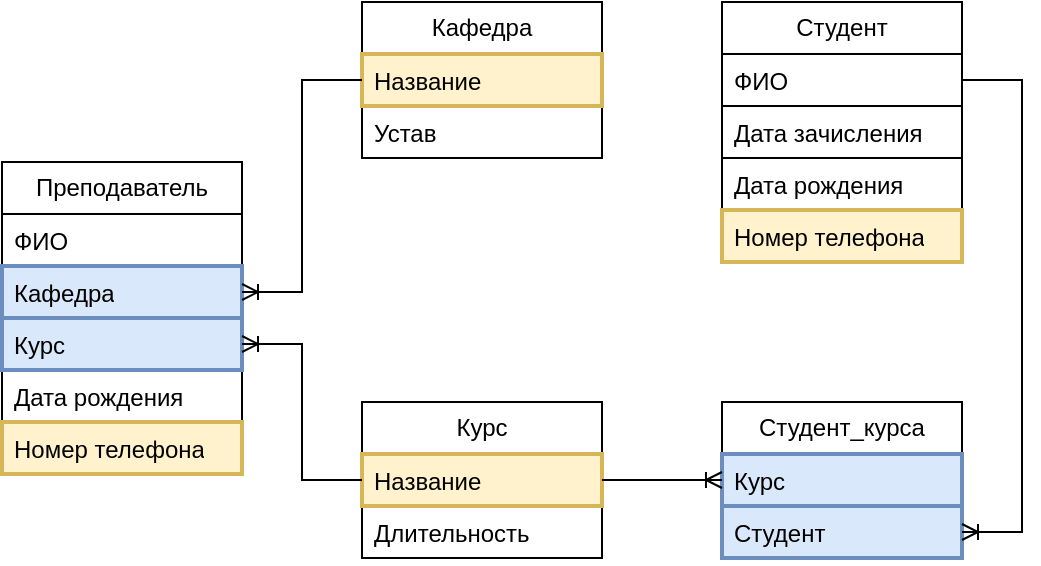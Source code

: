 <mxfile version="26.0.8" pages="3">
  <diagram name="Задание 1" id="XCMw2WGEYPZgbZPJY4i2">
    <mxGraphModel dx="1002" dy="575" grid="1" gridSize="10" guides="1" tooltips="1" connect="1" arrows="1" fold="1" page="1" pageScale="1" pageWidth="827" pageHeight="1169" math="0" shadow="0">
      <root>
        <mxCell id="0" />
        <mxCell id="1" parent="0" />
        <mxCell id="oKr7Tkm2opBpbDk8mEDQ-14" value="Кафедра" style="swimlane;fontStyle=0;childLayout=stackLayout;horizontal=1;startSize=26;fillColor=none;horizontalStack=0;resizeParent=1;resizeParentMax=0;resizeLast=0;collapsible=1;marginBottom=0;whiteSpace=wrap;html=1;" parent="1" vertex="1">
          <mxGeometry x="260" y="90" width="120" height="78" as="geometry" />
        </mxCell>
        <mxCell id="oKr7Tkm2opBpbDk8mEDQ-15" value="Название&lt;div&gt;&lt;br&gt;&lt;/div&gt;" style="text;strokeColor=#d6b656;fillColor=#fff2cc;align=left;verticalAlign=top;spacingLeft=4;spacingRight=4;overflow=hidden;rotatable=0;points=[[0,0.5],[1,0.5]];portConstraint=eastwest;whiteSpace=wrap;html=1;strokeWidth=2;" parent="oKr7Tkm2opBpbDk8mEDQ-14" vertex="1">
          <mxGeometry y="26" width="120" height="26" as="geometry" />
        </mxCell>
        <mxCell id="oKr7Tkm2opBpbDk8mEDQ-16" value="Устав" style="text;strokeColor=none;fillColor=none;align=left;verticalAlign=top;spacingLeft=4;spacingRight=4;overflow=hidden;rotatable=0;points=[[0,0.5],[1,0.5]];portConstraint=eastwest;whiteSpace=wrap;html=1;" parent="oKr7Tkm2opBpbDk8mEDQ-14" vertex="1">
          <mxGeometry y="52" width="120" height="26" as="geometry" />
        </mxCell>
        <mxCell id="oKr7Tkm2opBpbDk8mEDQ-20" value="Преподаватель" style="swimlane;fontStyle=0;childLayout=stackLayout;horizontal=1;startSize=26;fillColor=none;horizontalStack=0;resizeParent=1;resizeParentMax=0;resizeLast=0;collapsible=1;marginBottom=0;whiteSpace=wrap;html=1;" parent="1" vertex="1">
          <mxGeometry x="80" y="170" width="120" height="156" as="geometry" />
        </mxCell>
        <mxCell id="oKr7Tkm2opBpbDk8mEDQ-21" value="&lt;div&gt;ФИО&lt;/div&gt;" style="text;align=left;verticalAlign=top;spacingLeft=4;spacingRight=4;overflow=hidden;rotatable=0;points=[[0,0.5],[1,0.5]];portConstraint=eastwest;whiteSpace=wrap;html=1;strokeWidth=1;strokeColor=default;" parent="oKr7Tkm2opBpbDk8mEDQ-20" vertex="1">
          <mxGeometry y="26" width="120" height="26" as="geometry" />
        </mxCell>
        <mxCell id="oKr7Tkm2opBpbDk8mEDQ-22" value="Кафедра" style="text;align=left;verticalAlign=top;spacingLeft=4;spacingRight=4;overflow=hidden;rotatable=0;points=[[0,0.5],[1,0.5]];portConstraint=eastwest;whiteSpace=wrap;html=1;shadow=0;strokeWidth=2;strokeColor=#6c8ebf;fillColor=#dae8fc;" parent="oKr7Tkm2opBpbDk8mEDQ-20" vertex="1">
          <mxGeometry y="52" width="120" height="26" as="geometry" />
        </mxCell>
        <mxCell id="oKr7Tkm2opBpbDk8mEDQ-28" value="Курс" style="text;strokeColor=#6c8ebf;fillColor=#dae8fc;align=left;verticalAlign=top;spacingLeft=4;spacingRight=4;overflow=hidden;rotatable=0;points=[[0,0.5],[1,0.5]];portConstraint=eastwest;whiteSpace=wrap;html=1;strokeWidth=2;" parent="oKr7Tkm2opBpbDk8mEDQ-20" vertex="1">
          <mxGeometry y="78" width="120" height="26" as="geometry" />
        </mxCell>
        <mxCell id="oKr7Tkm2opBpbDk8mEDQ-29" value="Дата рождения" style="text;strokeColor=none;fillColor=none;align=left;verticalAlign=top;spacingLeft=4;spacingRight=4;overflow=hidden;rotatable=0;points=[[0,0.5],[1,0.5]];portConstraint=eastwest;whiteSpace=wrap;html=1;" parent="oKr7Tkm2opBpbDk8mEDQ-20" vertex="1">
          <mxGeometry y="104" width="120" height="26" as="geometry" />
        </mxCell>
        <mxCell id="oKr7Tkm2opBpbDk8mEDQ-30" value="Номер телефона" style="text;strokeColor=#d6b656;fillColor=#fff2cc;align=left;verticalAlign=top;spacingLeft=4;spacingRight=4;overflow=hidden;rotatable=0;points=[[0,0.5],[1,0.5]];portConstraint=eastwest;whiteSpace=wrap;html=1;strokeWidth=2;" parent="oKr7Tkm2opBpbDk8mEDQ-20" vertex="1">
          <mxGeometry y="130" width="120" height="26" as="geometry" />
        </mxCell>
        <mxCell id="oKr7Tkm2opBpbDk8mEDQ-23" value="" style="edgeStyle=entityRelationEdgeStyle;fontSize=12;html=1;endArrow=ERoneToMany;rounded=0;exitX=0;exitY=0.5;exitDx=0;exitDy=0;entryX=1;entryY=0.5;entryDx=0;entryDy=0;" parent="1" source="oKr7Tkm2opBpbDk8mEDQ-15" target="oKr7Tkm2opBpbDk8mEDQ-22" edge="1">
          <mxGeometry width="100" height="100" relative="1" as="geometry">
            <mxPoint x="300" y="180" as="sourcePoint" />
            <mxPoint x="400" y="80" as="targetPoint" />
          </mxGeometry>
        </mxCell>
        <mxCell id="oKr7Tkm2opBpbDk8mEDQ-24" value="Курс" style="swimlane;fontStyle=0;childLayout=stackLayout;horizontal=1;startSize=26;fillColor=none;horizontalStack=0;resizeParent=1;resizeParentMax=0;resizeLast=0;collapsible=1;marginBottom=0;whiteSpace=wrap;html=1;" parent="1" vertex="1">
          <mxGeometry x="260" y="290" width="120" height="78" as="geometry" />
        </mxCell>
        <mxCell id="oKr7Tkm2opBpbDk8mEDQ-25" value="&lt;div&gt;Название&lt;/div&gt;" style="text;strokeColor=#d6b656;fillColor=#fff2cc;align=left;verticalAlign=top;spacingLeft=4;spacingRight=4;overflow=hidden;rotatable=0;points=[[0,0.5],[1,0.5]];portConstraint=eastwest;whiteSpace=wrap;html=1;strokeWidth=2;" parent="oKr7Tkm2opBpbDk8mEDQ-24" vertex="1">
          <mxGeometry y="26" width="120" height="26" as="geometry" />
        </mxCell>
        <mxCell id="oKr7Tkm2opBpbDk8mEDQ-27" value="Длительность" style="text;strokeColor=none;fillColor=none;align=left;verticalAlign=top;spacingLeft=4;spacingRight=4;overflow=hidden;rotatable=0;points=[[0,0.5],[1,0.5]];portConstraint=eastwest;whiteSpace=wrap;html=1;" parent="oKr7Tkm2opBpbDk8mEDQ-24" vertex="1">
          <mxGeometry y="52" width="120" height="26" as="geometry" />
        </mxCell>
        <mxCell id="oKr7Tkm2opBpbDk8mEDQ-31" value="" style="edgeStyle=entityRelationEdgeStyle;fontSize=12;html=1;endArrow=ERoneToMany;rounded=0;exitX=0;exitY=0.5;exitDx=0;exitDy=0;entryX=1;entryY=0.5;entryDx=0;entryDy=0;" parent="1" source="oKr7Tkm2opBpbDk8mEDQ-25" target="oKr7Tkm2opBpbDk8mEDQ-28" edge="1">
          <mxGeometry width="100" height="100" relative="1" as="geometry">
            <mxPoint x="300" y="330" as="sourcePoint" />
            <mxPoint x="400" y="230" as="targetPoint" />
          </mxGeometry>
        </mxCell>
        <mxCell id="oKr7Tkm2opBpbDk8mEDQ-32" value="Студент" style="swimlane;fontStyle=0;childLayout=stackLayout;horizontal=1;startSize=26;fillColor=none;horizontalStack=0;resizeParent=1;resizeParentMax=0;resizeLast=0;collapsible=1;marginBottom=0;whiteSpace=wrap;html=1;" parent="1" vertex="1">
          <mxGeometry x="440" y="90" width="120" height="130" as="geometry" />
        </mxCell>
        <mxCell id="oKr7Tkm2opBpbDk8mEDQ-33" value="&lt;div&gt;ФИО&lt;/div&gt;" style="text;align=left;verticalAlign=top;spacingLeft=4;spacingRight=4;overflow=hidden;rotatable=0;points=[[0,0.5],[1,0.5]];portConstraint=eastwest;whiteSpace=wrap;html=1;strokeWidth=1;strokeColor=default;" parent="oKr7Tkm2opBpbDk8mEDQ-32" vertex="1">
          <mxGeometry y="26" width="120" height="26" as="geometry" />
        </mxCell>
        <mxCell id="oKr7Tkm2opBpbDk8mEDQ-39" value="Дата зачисления" style="text;strokeColor=default;fillColor=none;align=left;verticalAlign=top;spacingLeft=4;spacingRight=4;overflow=hidden;rotatable=0;points=[[0,0.5],[1,0.5]];portConstraint=eastwest;whiteSpace=wrap;html=1;" parent="oKr7Tkm2opBpbDk8mEDQ-32" vertex="1">
          <mxGeometry y="52" width="120" height="26" as="geometry" />
        </mxCell>
        <mxCell id="oKr7Tkm2opBpbDk8mEDQ-36" value="Дата рождения" style="text;strokeColor=default;fillColor=none;align=left;verticalAlign=top;spacingLeft=4;spacingRight=4;overflow=hidden;rotatable=0;points=[[0,0.5],[1,0.5]];portConstraint=eastwest;whiteSpace=wrap;html=1;" parent="oKr7Tkm2opBpbDk8mEDQ-32" vertex="1">
          <mxGeometry y="78" width="120" height="26" as="geometry" />
        </mxCell>
        <mxCell id="oKr7Tkm2opBpbDk8mEDQ-37" value="Номер телефона" style="text;strokeColor=#d6b656;fillColor=#fff2cc;align=left;verticalAlign=top;spacingLeft=4;spacingRight=4;overflow=hidden;rotatable=0;points=[[0,0.5],[1,0.5]];portConstraint=eastwest;whiteSpace=wrap;html=1;strokeWidth=2;" parent="oKr7Tkm2opBpbDk8mEDQ-32" vertex="1">
          <mxGeometry y="104" width="120" height="26" as="geometry" />
        </mxCell>
        <mxCell id="oKr7Tkm2opBpbDk8mEDQ-40" value="Студент_курса" style="swimlane;fontStyle=0;childLayout=stackLayout;horizontal=1;startSize=26;fillColor=none;horizontalStack=0;resizeParent=1;resizeParentMax=0;resizeLast=0;collapsible=1;marginBottom=0;whiteSpace=wrap;html=1;" parent="1" vertex="1">
          <mxGeometry x="440" y="290" width="120" height="78" as="geometry" />
        </mxCell>
        <mxCell id="oKr7Tkm2opBpbDk8mEDQ-41" value="&lt;div&gt;Курс&lt;/div&gt;" style="text;strokeColor=#6c8ebf;fillColor=#dae8fc;align=left;verticalAlign=top;spacingLeft=4;spacingRight=4;overflow=hidden;rotatable=0;points=[[0,0.5],[1,0.5]];portConstraint=eastwest;whiteSpace=wrap;html=1;strokeWidth=2;" parent="oKr7Tkm2opBpbDk8mEDQ-40" vertex="1">
          <mxGeometry y="26" width="120" height="26" as="geometry" />
        </mxCell>
        <mxCell id="oKr7Tkm2opBpbDk8mEDQ-42" value="Студент" style="text;strokeColor=#6c8ebf;fillColor=#dae8fc;align=left;verticalAlign=top;spacingLeft=4;spacingRight=4;overflow=hidden;rotatable=0;points=[[0,0.5],[1,0.5]];portConstraint=eastwest;whiteSpace=wrap;html=1;strokeWidth=2;" parent="oKr7Tkm2opBpbDk8mEDQ-40" vertex="1">
          <mxGeometry y="52" width="120" height="26" as="geometry" />
        </mxCell>
        <mxCell id="oKr7Tkm2opBpbDk8mEDQ-43" value="" style="edgeStyle=entityRelationEdgeStyle;fontSize=12;html=1;endArrow=ERoneToMany;rounded=0;exitX=1;exitY=0.5;exitDx=0;exitDy=0;entryX=0;entryY=0.5;entryDx=0;entryDy=0;" parent="1" source="oKr7Tkm2opBpbDk8mEDQ-25" target="oKr7Tkm2opBpbDk8mEDQ-41" edge="1">
          <mxGeometry width="100" height="100" relative="1" as="geometry">
            <mxPoint x="300" y="330" as="sourcePoint" />
            <mxPoint x="400" y="230" as="targetPoint" />
          </mxGeometry>
        </mxCell>
        <mxCell id="oKr7Tkm2opBpbDk8mEDQ-44" value="" style="edgeStyle=entityRelationEdgeStyle;fontSize=12;html=1;endArrow=ERoneToMany;rounded=0;entryX=1;entryY=0.5;entryDx=0;entryDy=0;exitX=1;exitY=0.5;exitDx=0;exitDy=0;" parent="1" source="oKr7Tkm2opBpbDk8mEDQ-33" target="oKr7Tkm2opBpbDk8mEDQ-42" edge="1">
          <mxGeometry width="100" height="100" relative="1" as="geometry">
            <mxPoint x="480" y="426" as="sourcePoint" />
            <mxPoint x="580" y="326" as="targetPoint" />
          </mxGeometry>
        </mxCell>
      </root>
    </mxGraphModel>
  </diagram>
  <diagram id="ck3YpN4bBK35Zz8jI0Ko" name="Задание 2">
    <mxGraphModel dx="1002" dy="575" grid="1" gridSize="10" guides="1" tooltips="1" connect="1" arrows="1" fold="1" page="1" pageScale="1" pageWidth="827" pageHeight="1169" math="0" shadow="0">
      <root>
        <mxCell id="0" />
        <mxCell id="1" parent="0" />
        <mxCell id="Rd4VREbKCoCE3iMiz8GP-1" value="Кафедра" style="swimlane;fontStyle=0;childLayout=stackLayout;horizontal=1;startSize=26;fillColor=none;horizontalStack=0;resizeParent=1;resizeParentMax=0;resizeLast=0;collapsible=1;marginBottom=0;whiteSpace=wrap;html=1;" parent="1" vertex="1">
          <mxGeometry x="40" y="50" width="120" height="78" as="geometry" />
        </mxCell>
        <mxCell id="Rd4VREbKCoCE3iMiz8GP-2" value="Название&lt;div&gt;&lt;br&gt;&lt;/div&gt;" style="text;strokeColor=#d6b656;fillColor=#fff2cc;align=left;verticalAlign=top;spacingLeft=4;spacingRight=4;overflow=hidden;rotatable=0;points=[[0,0.5],[1,0.5]];portConstraint=eastwest;whiteSpace=wrap;html=1;strokeWidth=2;" parent="Rd4VREbKCoCE3iMiz8GP-1" vertex="1">
          <mxGeometry y="26" width="120" height="26" as="geometry" />
        </mxCell>
        <mxCell id="Rd4VREbKCoCE3iMiz8GP-3" value="Устав" style="text;strokeColor=none;fillColor=none;align=left;verticalAlign=top;spacingLeft=4;spacingRight=4;overflow=hidden;rotatable=0;points=[[0,0.5],[1,0.5]];portConstraint=eastwest;whiteSpace=wrap;html=1;" parent="Rd4VREbKCoCE3iMiz8GP-1" vertex="1">
          <mxGeometry y="52" width="120" height="26" as="geometry" />
        </mxCell>
        <mxCell id="Rd4VREbKCoCE3iMiz8GP-4" value="Преподаватель" style="swimlane;fontStyle=0;childLayout=stackLayout;horizontal=1;startSize=26;fillColor=none;horizontalStack=0;resizeParent=1;resizeParentMax=0;resizeLast=0;collapsible=1;marginBottom=0;whiteSpace=wrap;html=1;" parent="1" vertex="1">
          <mxGeometry x="40" y="170" width="120" height="156" as="geometry" />
        </mxCell>
        <mxCell id="Rd4VREbKCoCE3iMiz8GP-5" value="&lt;div&gt;ФИО&lt;/div&gt;" style="text;align=left;verticalAlign=top;spacingLeft=4;spacingRight=4;overflow=hidden;rotatable=0;points=[[0,0.5],[1,0.5]];portConstraint=eastwest;whiteSpace=wrap;html=1;strokeWidth=1;strokeColor=default;" parent="Rd4VREbKCoCE3iMiz8GP-4" vertex="1">
          <mxGeometry y="26" width="120" height="26" as="geometry" />
        </mxCell>
        <mxCell id="Rd4VREbKCoCE3iMiz8GP-8" value="Дата рождения" style="text;strokeColor=default;fillColor=none;align=left;verticalAlign=top;spacingLeft=4;spacingRight=4;overflow=hidden;rotatable=0;points=[[0,0.5],[1,0.5]];portConstraint=eastwest;whiteSpace=wrap;html=1;" parent="Rd4VREbKCoCE3iMiz8GP-4" vertex="1">
          <mxGeometry y="52" width="120" height="26" as="geometry" />
        </mxCell>
        <mxCell id="Rd4VREbKCoCE3iMiz8GP-9" value="Номер телефона" style="text;align=left;verticalAlign=top;spacingLeft=4;spacingRight=4;overflow=hidden;rotatable=0;points=[[0,0.5],[1,0.5]];portConstraint=eastwest;whiteSpace=wrap;html=1;strokeWidth=2;strokeColor=#d6b656;fillColor=#fff2cc;" parent="Rd4VREbKCoCE3iMiz8GP-4" vertex="1">
          <mxGeometry y="78" width="120" height="26" as="geometry" />
        </mxCell>
        <mxCell id="Rd4VREbKCoCE3iMiz8GP-6" value="Кафедра" style="text;align=left;verticalAlign=top;spacingLeft=4;spacingRight=4;overflow=hidden;rotatable=0;points=[[0,0.5],[1,0.5]];portConstraint=eastwest;whiteSpace=wrap;html=1;shadow=0;strokeWidth=2;strokeColor=#6c8ebf;fillColor=#dae8fc;" parent="Rd4VREbKCoCE3iMiz8GP-4" vertex="1">
          <mxGeometry y="104" width="120" height="26" as="geometry" />
        </mxCell>
        <mxCell id="Rd4VREbKCoCE3iMiz8GP-7" value="Курс" style="text;strokeColor=#6c8ebf;fillColor=#dae8fc;align=left;verticalAlign=top;spacingLeft=4;spacingRight=4;overflow=hidden;rotatable=0;points=[[0,0.5],[1,0.5]];portConstraint=eastwest;whiteSpace=wrap;html=1;strokeWidth=2;" parent="Rd4VREbKCoCE3iMiz8GP-4" vertex="1">
          <mxGeometry y="130" width="120" height="26" as="geometry" />
        </mxCell>
        <mxCell id="Rd4VREbKCoCE3iMiz8GP-10" value="" style="edgeStyle=entityRelationEdgeStyle;fontSize=12;html=1;endArrow=ERoneToMany;rounded=0;exitX=1;exitY=0.5;exitDx=0;exitDy=0;entryX=1;entryY=0.5;entryDx=0;entryDy=0;" parent="1" source="Rd4VREbKCoCE3iMiz8GP-2" target="Rd4VREbKCoCE3iMiz8GP-6" edge="1">
          <mxGeometry width="100" height="100" relative="1" as="geometry">
            <mxPoint x="260" y="180" as="sourcePoint" />
            <mxPoint x="360" y="80" as="targetPoint" />
          </mxGeometry>
        </mxCell>
        <mxCell id="Rd4VREbKCoCE3iMiz8GP-11" value="Курс" style="swimlane;fontStyle=0;childLayout=stackLayout;horizontal=1;startSize=26;fillColor=none;horizontalStack=0;resizeParent=1;resizeParentMax=0;resizeLast=0;collapsible=1;marginBottom=0;whiteSpace=wrap;html=1;" parent="1" vertex="1">
          <mxGeometry x="220" y="300" width="120" height="78" as="geometry" />
        </mxCell>
        <mxCell id="Rd4VREbKCoCE3iMiz8GP-23" value="" style="edgeStyle=entityRelationEdgeStyle;fontSize=12;html=1;endArrow=ERoneToMany;rounded=0;exitX=1;exitY=0.5;exitDx=0;exitDy=0;entryX=1;entryY=0.5;entryDx=0;entryDy=0;" parent="Rd4VREbKCoCE3iMiz8GP-11" source="Rd4VREbKCoCE3iMiz8GP-12" target="Rd4VREbKCoCE3iMiz8GP-21" edge="1">
          <mxGeometry width="100" height="100" relative="1" as="geometry">
            <mxPoint x="30" y="30" as="sourcePoint" />
            <mxPoint x="130" y="-70" as="targetPoint" />
          </mxGeometry>
        </mxCell>
        <mxCell id="Rd4VREbKCoCE3iMiz8GP-12" value="&lt;div&gt;Название&lt;/div&gt;" style="text;strokeColor=#d6b656;fillColor=#fff2cc;align=left;verticalAlign=top;spacingLeft=4;spacingRight=4;overflow=hidden;rotatable=0;points=[[0,0.5],[1,0.5]];portConstraint=eastwest;whiteSpace=wrap;html=1;strokeWidth=2;" parent="Rd4VREbKCoCE3iMiz8GP-11" vertex="1">
          <mxGeometry y="26" width="120" height="26" as="geometry" />
        </mxCell>
        <mxCell id="Rd4VREbKCoCE3iMiz8GP-13" value="Длительность" style="text;strokeColor=none;fillColor=none;align=left;verticalAlign=top;spacingLeft=4;spacingRight=4;overflow=hidden;rotatable=0;points=[[0,0.5],[1,0.5]];portConstraint=eastwest;whiteSpace=wrap;html=1;" parent="Rd4VREbKCoCE3iMiz8GP-11" vertex="1">
          <mxGeometry y="52" width="120" height="26" as="geometry" />
        </mxCell>
        <mxCell id="Rd4VREbKCoCE3iMiz8GP-14" value="" style="edgeStyle=entityRelationEdgeStyle;fontSize=12;html=1;endArrow=ERoneToMany;rounded=0;exitX=0;exitY=0.5;exitDx=0;exitDy=0;entryX=1;entryY=0.5;entryDx=0;entryDy=0;" parent="1" source="Rd4VREbKCoCE3iMiz8GP-12" target="Rd4VREbKCoCE3iMiz8GP-7" edge="1">
          <mxGeometry width="100" height="100" relative="1" as="geometry">
            <mxPoint x="260" y="330" as="sourcePoint" />
            <mxPoint x="360" y="230" as="targetPoint" />
          </mxGeometry>
        </mxCell>
        <mxCell id="Rd4VREbKCoCE3iMiz8GP-15" value="Студент" style="swimlane;fontStyle=0;childLayout=stackLayout;horizontal=1;startSize=26;fillColor=none;horizontalStack=0;resizeParent=1;resizeParentMax=0;resizeLast=0;collapsible=1;marginBottom=0;whiteSpace=wrap;html=1;" parent="1" vertex="1">
          <mxGeometry x="440" y="183" width="120" height="130" as="geometry" />
        </mxCell>
        <mxCell id="Rd4VREbKCoCE3iMiz8GP-16" value="&lt;div&gt;ФИО&lt;/div&gt;" style="text;align=left;verticalAlign=top;spacingLeft=4;spacingRight=4;overflow=hidden;rotatable=0;points=[[0,0.5],[1,0.5]];portConstraint=eastwest;whiteSpace=wrap;html=1;strokeWidth=1;strokeColor=default;" parent="Rd4VREbKCoCE3iMiz8GP-15" vertex="1">
          <mxGeometry y="26" width="120" height="26" as="geometry" />
        </mxCell>
        <mxCell id="Rd4VREbKCoCE3iMiz8GP-18" value="Дата рождения" style="text;strokeColor=default;fillColor=none;align=left;verticalAlign=top;spacingLeft=4;spacingRight=4;overflow=hidden;rotatable=0;points=[[0,0.5],[1,0.5]];portConstraint=eastwest;whiteSpace=wrap;html=1;" parent="Rd4VREbKCoCE3iMiz8GP-15" vertex="1">
          <mxGeometry y="52" width="120" height="26" as="geometry" />
        </mxCell>
        <mxCell id="Rd4VREbKCoCE3iMiz8GP-19" value="Номер телефона" style="text;align=left;verticalAlign=top;spacingLeft=4;spacingRight=4;overflow=hidden;rotatable=0;points=[[0,0.5],[1,0.5]];portConstraint=eastwest;whiteSpace=wrap;html=1;strokeWidth=2;fillColor=#fff2cc;strokeColor=#d6b656;" parent="Rd4VREbKCoCE3iMiz8GP-15" vertex="1">
          <mxGeometry y="78" width="120" height="26" as="geometry" />
        </mxCell>
        <mxCell id="Rd4VREbKCoCE3iMiz8GP-17" value="Дата зачисления" style="text;strokeColor=default;fillColor=none;align=left;verticalAlign=top;spacingLeft=4;spacingRight=4;overflow=hidden;rotatable=0;points=[[0,0.5],[1,0.5]];portConstraint=eastwest;whiteSpace=wrap;html=1;" parent="Rd4VREbKCoCE3iMiz8GP-15" vertex="1">
          <mxGeometry y="104" width="120" height="26" as="geometry" />
        </mxCell>
        <mxCell id="Rd4VREbKCoCE3iMiz8GP-20" value="Студент_курса" style="swimlane;fontStyle=0;childLayout=stackLayout;horizontal=1;startSize=26;fillColor=none;horizontalStack=0;resizeParent=1;resizeParentMax=0;resizeLast=0;collapsible=1;marginBottom=0;whiteSpace=wrap;html=1;" parent="1" vertex="1">
          <mxGeometry x="220" y="80" width="120" height="104" as="geometry" />
        </mxCell>
        <mxCell id="Rd4VREbKCoCE3iMiz8GP-29" value="Номер" style="text;strokeColor=#d6b656;fillColor=#fff2cc;align=left;verticalAlign=top;spacingLeft=4;spacingRight=4;overflow=hidden;rotatable=0;points=[[0,0.5],[1,0.5]];portConstraint=eastwest;whiteSpace=wrap;html=1;strokeWidth=2;" parent="Rd4VREbKCoCE3iMiz8GP-20" vertex="1">
          <mxGeometry y="26" width="120" height="26" as="geometry" />
        </mxCell>
        <mxCell id="Rd4VREbKCoCE3iMiz8GP-22" value="Студент" style="text;strokeColor=#6c8ebf;fillColor=#dae8fc;align=left;verticalAlign=top;spacingLeft=4;spacingRight=4;overflow=hidden;rotatable=0;points=[[0,0.5],[1,0.5]];portConstraint=eastwest;whiteSpace=wrap;html=1;strokeWidth=2;" parent="Rd4VREbKCoCE3iMiz8GP-20" vertex="1">
          <mxGeometry y="52" width="120" height="26" as="geometry" />
        </mxCell>
        <mxCell id="Rd4VREbKCoCE3iMiz8GP-21" value="&lt;div&gt;Курс&lt;/div&gt;" style="text;strokeColor=#6c8ebf;fillColor=#dae8fc;align=left;verticalAlign=top;spacingLeft=4;spacingRight=4;overflow=hidden;rotatable=0;points=[[0,0.5],[1,0.5]];portConstraint=eastwest;whiteSpace=wrap;html=1;strokeWidth=2;" parent="Rd4VREbKCoCE3iMiz8GP-20" vertex="1">
          <mxGeometry y="78" width="120" height="26" as="geometry" />
        </mxCell>
        <mxCell id="Rd4VREbKCoCE3iMiz8GP-25" value="Домашнее_&lt;span style=&quot;background-color: transparent; color: light-dark(rgb(0, 0, 0), rgb(255, 255, 255));&quot;&gt;задание&lt;/span&gt;" style="swimlane;fontStyle=0;childLayout=stackLayout;horizontal=1;startSize=26;fillColor=none;horizontalStack=0;resizeParent=1;resizeParentMax=0;resizeLast=0;collapsible=1;marginBottom=0;whiteSpace=wrap;html=1;" parent="1" vertex="1">
          <mxGeometry x="680" y="50" width="120" height="78" as="geometry" />
        </mxCell>
        <mxCell id="Rd4VREbKCoCE3iMiz8GP-26" value="Название&lt;div&gt;&lt;br&gt;&lt;/div&gt;" style="text;strokeColor=#d6b656;fillColor=#fff2cc;align=left;verticalAlign=top;spacingLeft=4;spacingRight=4;overflow=hidden;rotatable=0;points=[[0,0.5],[1,0.5]];portConstraint=eastwest;whiteSpace=wrap;html=1;strokeWidth=2;" parent="Rd4VREbKCoCE3iMiz8GP-25" vertex="1">
          <mxGeometry y="26" width="120" height="26" as="geometry" />
        </mxCell>
        <mxCell id="Rd4VREbKCoCE3iMiz8GP-28" value="Задача" style="text;strokeColor=none;fillColor=none;align=left;verticalAlign=top;spacingLeft=4;spacingRight=4;overflow=hidden;rotatable=0;points=[[0,0.5],[1,0.5]];portConstraint=eastwest;whiteSpace=wrap;html=1;" parent="Rd4VREbKCoCE3iMiz8GP-25" vertex="1">
          <mxGeometry y="52" width="120" height="26" as="geometry" />
        </mxCell>
        <mxCell id="Rd4VREbKCoCE3iMiz8GP-30" value="Домашнее_&lt;span style=&quot;background-color: transparent; color: light-dark(rgb(0, 0, 0), rgb(255, 255, 255));&quot;&gt;задание_студента&lt;/span&gt;" style="swimlane;fontStyle=0;childLayout=stackLayout;horizontal=1;startSize=26;fillColor=none;horizontalStack=0;resizeParent=1;resizeParentMax=0;resizeLast=0;collapsible=1;marginBottom=0;whiteSpace=wrap;html=1;align=center;" parent="1" vertex="1">
          <mxGeometry x="440" y="50" width="180" height="104" as="geometry" />
        </mxCell>
        <mxCell id="Rd4VREbKCoCE3iMiz8GP-31" value="&lt;div&gt;Домашнее_задание&lt;/div&gt;" style="text;strokeColor=#6c8ebf;fillColor=#dae8fc;align=left;verticalAlign=top;spacingLeft=4;spacingRight=4;overflow=hidden;rotatable=0;points=[[0,0.5],[1,0.5]];portConstraint=eastwest;whiteSpace=wrap;html=1;strokeWidth=2;" parent="Rd4VREbKCoCE3iMiz8GP-30" vertex="1">
          <mxGeometry y="26" width="180" height="26" as="geometry" />
        </mxCell>
        <mxCell id="Rd4VREbKCoCE3iMiz8GP-32" value="Курс" style="text;strokeColor=#6c8ebf;fillColor=#dae8fc;align=left;verticalAlign=top;spacingLeft=4;spacingRight=4;overflow=hidden;rotatable=0;points=[[0,0.5],[1,0.5]];portConstraint=eastwest;whiteSpace=wrap;html=1;strokeWidth=2;" parent="Rd4VREbKCoCE3iMiz8GP-30" vertex="1">
          <mxGeometry y="52" width="180" height="26" as="geometry" />
        </mxCell>
        <mxCell id="6yNcY1U0FPEJpGDy012D-1" value="Оценка" style="text;align=left;verticalAlign=top;spacingLeft=4;spacingRight=4;overflow=hidden;rotatable=0;points=[[0,0.5],[1,0.5]];portConstraint=eastwest;whiteSpace=wrap;html=1;strokeWidth=2;" parent="Rd4VREbKCoCE3iMiz8GP-30" vertex="1">
          <mxGeometry y="78" width="180" height="26" as="geometry" />
        </mxCell>
        <mxCell id="Rd4VREbKCoCE3iMiz8GP-34" value="" style="edgeStyle=entityRelationEdgeStyle;fontSize=12;html=1;endArrow=ERoneToMany;rounded=0;exitX=1;exitY=0.5;exitDx=0;exitDy=0;entryX=0;entryY=0.5;entryDx=0;entryDy=0;" parent="1" source="Rd4VREbKCoCE3iMiz8GP-29" target="Rd4VREbKCoCE3iMiz8GP-32" edge="1">
          <mxGeometry width="100" height="100" relative="1" as="geometry">
            <mxPoint x="620" y="430" as="sourcePoint" />
            <mxPoint x="770" y="430" as="targetPoint" />
            <Array as="points">
              <mxPoint x="730" y="329" />
              <mxPoint x="740" y="300" />
            </Array>
          </mxGeometry>
        </mxCell>
        <mxCell id="6yNcY1U0FPEJpGDy012D-3" value="" style="edgeStyle=entityRelationEdgeStyle;fontSize=12;html=1;endArrow=ERoneToMany;rounded=0;exitX=0;exitY=0.5;exitDx=0;exitDy=0;entryX=1;entryY=0.5;entryDx=0;entryDy=0;" parent="1" source="Rd4VREbKCoCE3iMiz8GP-26" target="Rd4VREbKCoCE3iMiz8GP-31" edge="1">
          <mxGeometry width="100" height="100" relative="1" as="geometry">
            <mxPoint x="620" y="184" as="sourcePoint" />
            <mxPoint x="720" y="180" as="targetPoint" />
            <Array as="points">
              <mxPoint x="1010" y="394" />
              <mxPoint x="1020" y="365" />
            </Array>
          </mxGeometry>
        </mxCell>
        <mxCell id="6yNcY1U0FPEJpGDy012D-7" value="" style="edgeStyle=entityRelationEdgeStyle;fontSize=12;html=1;endArrow=ERoneToMany;rounded=0;exitX=0;exitY=0.5;exitDx=0;exitDy=0;entryX=1;entryY=0.5;entryDx=0;entryDy=0;" parent="1" source="Rd4VREbKCoCE3iMiz8GP-19" target="Rd4VREbKCoCE3iMiz8GP-22" edge="1">
          <mxGeometry width="100" height="100" relative="1" as="geometry">
            <mxPoint x="420" y="352" as="sourcePoint" />
            <mxPoint x="420" y="184" as="targetPoint" />
          </mxGeometry>
        </mxCell>
      </root>
    </mxGraphModel>
  </diagram>
  <diagram id="Qk5smXyV9t3jUu2LNviZ" name="Задание 3">
    <mxGraphModel dx="871" dy="500" grid="1" gridSize="10" guides="1" tooltips="1" connect="1" arrows="1" fold="1" page="1" pageScale="1" pageWidth="827" pageHeight="1169" math="0" shadow="0">
      <root>
        <mxCell id="0" />
        <mxCell id="1" parent="0" />
        <mxCell id="jWUYjCrGjiFlkyEGVsMD-1" value="Кафедра" style="swimlane;fontStyle=0;childLayout=stackLayout;horizontal=1;startSize=26;fillColor=none;horizontalStack=0;resizeParent=1;resizeParentMax=0;resizeLast=0;collapsible=1;marginBottom=0;whiteSpace=wrap;html=1;" vertex="1" parent="1">
          <mxGeometry x="230" y="50" width="120" height="78" as="geometry" />
        </mxCell>
        <mxCell id="jWUYjCrGjiFlkyEGVsMD-2" value="Название&lt;div&gt;&lt;br&gt;&lt;/div&gt;" style="text;strokeColor=#d6b656;fillColor=#fff2cc;align=left;verticalAlign=top;spacingLeft=4;spacingRight=4;overflow=hidden;rotatable=0;points=[[0,0.5],[1,0.5]];portConstraint=eastwest;whiteSpace=wrap;html=1;strokeWidth=2;" vertex="1" parent="jWUYjCrGjiFlkyEGVsMD-1">
          <mxGeometry y="26" width="120" height="26" as="geometry" />
        </mxCell>
        <mxCell id="jWUYjCrGjiFlkyEGVsMD-3" value="Устав" style="text;strokeColor=none;fillColor=none;align=left;verticalAlign=top;spacingLeft=4;spacingRight=4;overflow=hidden;rotatable=0;points=[[0,0.5],[1,0.5]];portConstraint=eastwest;whiteSpace=wrap;html=1;" vertex="1" parent="jWUYjCrGjiFlkyEGVsMD-1">
          <mxGeometry y="52" width="120" height="26" as="geometry" />
        </mxCell>
        <mxCell id="jWUYjCrGjiFlkyEGVsMD-4" value="Преподаватель" style="swimlane;fontStyle=0;childLayout=stackLayout;horizontal=1;startSize=26;fillColor=none;horizontalStack=0;resizeParent=1;resizeParentMax=0;resizeLast=0;collapsible=1;marginBottom=0;whiteSpace=wrap;html=1;" vertex="1" parent="1">
          <mxGeometry x="230" y="170" width="120" height="156" as="geometry" />
        </mxCell>
        <mxCell id="jWUYjCrGjiFlkyEGVsMD-5" value="&lt;div&gt;ФИО&lt;/div&gt;" style="text;align=left;verticalAlign=top;spacingLeft=4;spacingRight=4;overflow=hidden;rotatable=0;points=[[0,0.5],[1,0.5]];portConstraint=eastwest;whiteSpace=wrap;html=1;strokeWidth=1;strokeColor=default;" vertex="1" parent="jWUYjCrGjiFlkyEGVsMD-4">
          <mxGeometry y="26" width="120" height="26" as="geometry" />
        </mxCell>
        <mxCell id="jWUYjCrGjiFlkyEGVsMD-6" value="Дата рождения" style="text;strokeColor=default;fillColor=none;align=left;verticalAlign=top;spacingLeft=4;spacingRight=4;overflow=hidden;rotatable=0;points=[[0,0.5],[1,0.5]];portConstraint=eastwest;whiteSpace=wrap;html=1;" vertex="1" parent="jWUYjCrGjiFlkyEGVsMD-4">
          <mxGeometry y="52" width="120" height="26" as="geometry" />
        </mxCell>
        <mxCell id="jWUYjCrGjiFlkyEGVsMD-7" value="Номер телефона" style="text;align=left;verticalAlign=top;spacingLeft=4;spacingRight=4;overflow=hidden;rotatable=0;points=[[0,0.5],[1,0.5]];portConstraint=eastwest;whiteSpace=wrap;html=1;strokeWidth=2;strokeColor=#d6b656;fillColor=#fff2cc;" vertex="1" parent="jWUYjCrGjiFlkyEGVsMD-4">
          <mxGeometry y="78" width="120" height="26" as="geometry" />
        </mxCell>
        <mxCell id="jWUYjCrGjiFlkyEGVsMD-8" value="Кафедра" style="text;align=left;verticalAlign=top;spacingLeft=4;spacingRight=4;overflow=hidden;rotatable=0;points=[[0,0.5],[1,0.5]];portConstraint=eastwest;whiteSpace=wrap;html=1;shadow=0;strokeWidth=2;strokeColor=#6c8ebf;fillColor=#dae8fc;" vertex="1" parent="jWUYjCrGjiFlkyEGVsMD-4">
          <mxGeometry y="104" width="120" height="26" as="geometry" />
        </mxCell>
        <mxCell id="jWUYjCrGjiFlkyEGVsMD-9" value="Курс" style="text;strokeColor=#6c8ebf;fillColor=#dae8fc;align=left;verticalAlign=top;spacingLeft=4;spacingRight=4;overflow=hidden;rotatable=0;points=[[0,0.5],[1,0.5]];portConstraint=eastwest;whiteSpace=wrap;html=1;strokeWidth=2;" vertex="1" parent="jWUYjCrGjiFlkyEGVsMD-4">
          <mxGeometry y="130" width="120" height="26" as="geometry" />
        </mxCell>
        <mxCell id="jWUYjCrGjiFlkyEGVsMD-10" value="" style="edgeStyle=entityRelationEdgeStyle;fontSize=12;html=1;endArrow=ERoneToMany;rounded=0;exitX=1;exitY=0.5;exitDx=0;exitDy=0;entryX=1;entryY=0.5;entryDx=0;entryDy=0;" edge="1" parent="1" source="jWUYjCrGjiFlkyEGVsMD-2" target="jWUYjCrGjiFlkyEGVsMD-8">
          <mxGeometry width="100" height="100" relative="1" as="geometry">
            <mxPoint x="410" y="180" as="sourcePoint" />
            <mxPoint x="510" y="80" as="targetPoint" />
          </mxGeometry>
        </mxCell>
        <mxCell id="jWUYjCrGjiFlkyEGVsMD-11" value="Курс" style="swimlane;fontStyle=0;childLayout=stackLayout;horizontal=1;startSize=26;fillColor=none;horizontalStack=0;resizeParent=1;resizeParentMax=0;resizeLast=0;collapsible=1;marginBottom=0;whiteSpace=wrap;html=1;" vertex="1" parent="1">
          <mxGeometry x="410" y="326" width="120" height="78" as="geometry" />
        </mxCell>
        <mxCell id="jWUYjCrGjiFlkyEGVsMD-12" value="&lt;div&gt;Название&lt;/div&gt;" style="text;strokeColor=#d6b656;fillColor=#fff2cc;align=left;verticalAlign=top;spacingLeft=4;spacingRight=4;overflow=hidden;rotatable=0;points=[[0,0.5],[1,0.5]];portConstraint=eastwest;whiteSpace=wrap;html=1;strokeWidth=2;" vertex="1" parent="jWUYjCrGjiFlkyEGVsMD-11">
          <mxGeometry y="26" width="120" height="26" as="geometry" />
        </mxCell>
        <mxCell id="jWUYjCrGjiFlkyEGVsMD-13" value="Длительность" style="text;strokeColor=none;fillColor=none;align=left;verticalAlign=top;spacingLeft=4;spacingRight=4;overflow=hidden;rotatable=0;points=[[0,0.5],[1,0.5]];portConstraint=eastwest;whiteSpace=wrap;html=1;" vertex="1" parent="jWUYjCrGjiFlkyEGVsMD-11">
          <mxGeometry y="52" width="120" height="26" as="geometry" />
        </mxCell>
        <mxCell id="jWUYjCrGjiFlkyEGVsMD-14" value="" style="edgeStyle=entityRelationEdgeStyle;fontSize=12;html=1;endArrow=ERoneToMany;rounded=0;exitX=0;exitY=0.5;exitDx=0;exitDy=0;entryX=1;entryY=0.5;entryDx=0;entryDy=0;" edge="1" parent="1" source="jWUYjCrGjiFlkyEGVsMD-12" target="jWUYjCrGjiFlkyEGVsMD-9">
          <mxGeometry width="100" height="100" relative="1" as="geometry">
            <mxPoint x="410" y="330" as="sourcePoint" />
            <mxPoint x="510" y="230" as="targetPoint" />
          </mxGeometry>
        </mxCell>
        <mxCell id="jWUYjCrGjiFlkyEGVsMD-15" value="Студент" style="swimlane;fontStyle=0;childLayout=stackLayout;horizontal=1;startSize=26;fillColor=none;horizontalStack=0;resizeParent=1;resizeParentMax=0;resizeLast=0;collapsible=1;marginBottom=0;whiteSpace=wrap;html=1;" vertex="1" parent="1">
          <mxGeometry x="650" y="240" width="120" height="130" as="geometry" />
        </mxCell>
        <mxCell id="jWUYjCrGjiFlkyEGVsMD-16" value="&lt;div&gt;ФИО&lt;/div&gt;" style="text;align=left;verticalAlign=top;spacingLeft=4;spacingRight=4;overflow=hidden;rotatable=0;points=[[0,0.5],[1,0.5]];portConstraint=eastwest;whiteSpace=wrap;html=1;strokeWidth=1;strokeColor=default;" vertex="1" parent="jWUYjCrGjiFlkyEGVsMD-15">
          <mxGeometry y="26" width="120" height="26" as="geometry" />
        </mxCell>
        <mxCell id="jWUYjCrGjiFlkyEGVsMD-17" value="Дата рождения" style="text;strokeColor=default;fillColor=none;align=left;verticalAlign=top;spacingLeft=4;spacingRight=4;overflow=hidden;rotatable=0;points=[[0,0.5],[1,0.5]];portConstraint=eastwest;whiteSpace=wrap;html=1;" vertex="1" parent="jWUYjCrGjiFlkyEGVsMD-15">
          <mxGeometry y="52" width="120" height="26" as="geometry" />
        </mxCell>
        <mxCell id="jWUYjCrGjiFlkyEGVsMD-18" value="Номер телефона" style="text;align=left;verticalAlign=top;spacingLeft=4;spacingRight=4;overflow=hidden;rotatable=0;points=[[0,0.5],[1,0.5]];portConstraint=eastwest;whiteSpace=wrap;html=1;strokeWidth=2;fillColor=#fff2cc;strokeColor=#d6b656;" vertex="1" parent="jWUYjCrGjiFlkyEGVsMD-15">
          <mxGeometry y="78" width="120" height="26" as="geometry" />
        </mxCell>
        <mxCell id="jWUYjCrGjiFlkyEGVsMD-19" value="Дата зачисления" style="text;strokeColor=default;fillColor=none;align=left;verticalAlign=top;spacingLeft=4;spacingRight=4;overflow=hidden;rotatable=0;points=[[0,0.5],[1,0.5]];portConstraint=eastwest;whiteSpace=wrap;html=1;" vertex="1" parent="jWUYjCrGjiFlkyEGVsMD-15">
          <mxGeometry y="104" width="120" height="26" as="geometry" />
        </mxCell>
        <mxCell id="jWUYjCrGjiFlkyEGVsMD-20" value="Студент_курса" style="swimlane;fontStyle=0;childLayout=stackLayout;horizontal=1;startSize=26;fillColor=none;horizontalStack=0;resizeParent=1;resizeParentMax=0;resizeLast=0;collapsible=1;marginBottom=0;whiteSpace=wrap;html=1;" vertex="1" parent="1">
          <mxGeometry x="410" y="88" width="120" height="104" as="geometry" />
        </mxCell>
        <mxCell id="jWUYjCrGjiFlkyEGVsMD-21" value="Номер" style="text;strokeColor=#d6b656;fillColor=#fff2cc;align=left;verticalAlign=top;spacingLeft=4;spacingRight=4;overflow=hidden;rotatable=0;points=[[0,0.5],[1,0.5]];portConstraint=eastwest;whiteSpace=wrap;html=1;strokeWidth=2;" vertex="1" parent="jWUYjCrGjiFlkyEGVsMD-20">
          <mxGeometry y="26" width="120" height="26" as="geometry" />
        </mxCell>
        <mxCell id="jWUYjCrGjiFlkyEGVsMD-22" value="Студент" style="text;strokeColor=#6c8ebf;fillColor=#dae8fc;align=left;verticalAlign=top;spacingLeft=4;spacingRight=4;overflow=hidden;rotatable=0;points=[[0,0.5],[1,0.5]];portConstraint=eastwest;whiteSpace=wrap;html=1;strokeWidth=2;" vertex="1" parent="jWUYjCrGjiFlkyEGVsMD-20">
          <mxGeometry y="52" width="120" height="26" as="geometry" />
        </mxCell>
        <mxCell id="jWUYjCrGjiFlkyEGVsMD-23" value="&lt;div&gt;Курс&lt;/div&gt;" style="text;strokeColor=#6c8ebf;fillColor=#dae8fc;align=left;verticalAlign=top;spacingLeft=4;spacingRight=4;overflow=hidden;rotatable=0;points=[[0,0.5],[1,0.5]];portConstraint=eastwest;whiteSpace=wrap;html=1;strokeWidth=2;" vertex="1" parent="jWUYjCrGjiFlkyEGVsMD-20">
          <mxGeometry y="78" width="120" height="26" as="geometry" />
        </mxCell>
        <mxCell id="jWUYjCrGjiFlkyEGVsMD-24" value="" style="edgeStyle=entityRelationEdgeStyle;fontSize=12;html=1;endArrow=ERoneToMany;rounded=0;exitX=1;exitY=0.5;exitDx=0;exitDy=0;entryX=1;entryY=0.5;entryDx=0;entryDy=0;" edge="1" parent="1" source="jWUYjCrGjiFlkyEGVsMD-12" target="jWUYjCrGjiFlkyEGVsMD-23">
          <mxGeometry width="100" height="100" relative="1" as="geometry">
            <mxPoint x="400" y="330" as="sourcePoint" />
            <mxPoint x="500" y="230" as="targetPoint" />
          </mxGeometry>
        </mxCell>
        <mxCell id="jWUYjCrGjiFlkyEGVsMD-25" value="Домашнее_&lt;span style=&quot;background-color: transparent; color: light-dark(rgb(0, 0, 0), rgb(255, 255, 255));&quot;&gt;задание&lt;/span&gt;" style="swimlane;fontStyle=0;childLayout=stackLayout;horizontal=1;startSize=26;fillColor=none;horizontalStack=0;resizeParent=1;resizeParentMax=0;resizeLast=0;collapsible=1;marginBottom=0;whiteSpace=wrap;html=1;" vertex="1" parent="1">
          <mxGeometry x="650" y="140" width="120" height="78" as="geometry" />
        </mxCell>
        <mxCell id="jWUYjCrGjiFlkyEGVsMD-26" value="Название&lt;div&gt;&lt;br&gt;&lt;/div&gt;" style="text;strokeColor=#d6b656;fillColor=#fff2cc;align=left;verticalAlign=top;spacingLeft=4;spacingRight=4;overflow=hidden;rotatable=0;points=[[0,0.5],[1,0.5]];portConstraint=eastwest;whiteSpace=wrap;html=1;strokeWidth=2;" vertex="1" parent="jWUYjCrGjiFlkyEGVsMD-25">
          <mxGeometry y="26" width="120" height="26" as="geometry" />
        </mxCell>
        <mxCell id="jWUYjCrGjiFlkyEGVsMD-27" value="Задача" style="text;strokeColor=none;fillColor=none;align=left;verticalAlign=top;spacingLeft=4;spacingRight=4;overflow=hidden;rotatable=0;points=[[0,0.5],[1,0.5]];portConstraint=eastwest;whiteSpace=wrap;html=1;" vertex="1" parent="jWUYjCrGjiFlkyEGVsMD-25">
          <mxGeometry y="52" width="120" height="26" as="geometry" />
        </mxCell>
        <mxCell id="jWUYjCrGjiFlkyEGVsMD-28" value="Домашнее_&lt;span style=&quot;background-color: transparent; color: light-dark(rgb(0, 0, 0), rgb(255, 255, 255));&quot;&gt;задание_студента&lt;/span&gt;" style="swimlane;fontStyle=0;childLayout=stackLayout;horizontal=1;startSize=26;fillColor=none;horizontalStack=0;resizeParent=1;resizeParentMax=0;resizeLast=0;collapsible=1;marginBottom=0;whiteSpace=wrap;html=1;align=center;" vertex="1" parent="1">
          <mxGeometry x="590" y="10" width="180" height="104" as="geometry" />
        </mxCell>
        <mxCell id="jWUYjCrGjiFlkyEGVsMD-29" value="&lt;div&gt;Домашнее_задание&lt;/div&gt;" style="text;strokeColor=#6c8ebf;fillColor=#dae8fc;align=left;verticalAlign=top;spacingLeft=4;spacingRight=4;overflow=hidden;rotatable=0;points=[[0,0.5],[1,0.5]];portConstraint=eastwest;whiteSpace=wrap;html=1;strokeWidth=2;" vertex="1" parent="jWUYjCrGjiFlkyEGVsMD-28">
          <mxGeometry y="26" width="180" height="26" as="geometry" />
        </mxCell>
        <mxCell id="jWUYjCrGjiFlkyEGVsMD-30" value="Курс" style="text;strokeColor=#6c8ebf;fillColor=#dae8fc;align=left;verticalAlign=top;spacingLeft=4;spacingRight=4;overflow=hidden;rotatable=0;points=[[0,0.5],[1,0.5]];portConstraint=eastwest;whiteSpace=wrap;html=1;strokeWidth=2;" vertex="1" parent="jWUYjCrGjiFlkyEGVsMD-28">
          <mxGeometry y="52" width="180" height="26" as="geometry" />
        </mxCell>
        <mxCell id="jWUYjCrGjiFlkyEGVsMD-31" value="Оценка" style="text;align=left;verticalAlign=top;spacingLeft=4;spacingRight=4;overflow=hidden;rotatable=0;points=[[0,0.5],[1,0.5]];portConstraint=eastwest;whiteSpace=wrap;html=1;strokeWidth=2;" vertex="1" parent="jWUYjCrGjiFlkyEGVsMD-28">
          <mxGeometry y="78" width="180" height="26" as="geometry" />
        </mxCell>
        <mxCell id="jWUYjCrGjiFlkyEGVsMD-32" value="" style="edgeStyle=entityRelationEdgeStyle;fontSize=12;html=1;endArrow=ERoneToMany;rounded=0;exitX=1;exitY=0.5;exitDx=0;exitDy=0;entryX=0;entryY=0.5;entryDx=0;entryDy=0;" edge="1" parent="1" source="jWUYjCrGjiFlkyEGVsMD-21" target="jWUYjCrGjiFlkyEGVsMD-30">
          <mxGeometry width="100" height="100" relative="1" as="geometry">
            <mxPoint x="770" y="430" as="sourcePoint" />
            <mxPoint x="920" y="430" as="targetPoint" />
            <Array as="points">
              <mxPoint x="880" y="329" />
              <mxPoint x="890" y="300" />
            </Array>
          </mxGeometry>
        </mxCell>
        <mxCell id="jWUYjCrGjiFlkyEGVsMD-33" value="" style="edgeStyle=entityRelationEdgeStyle;fontSize=12;html=1;endArrow=ERoneToMany;rounded=0;exitX=1;exitY=0.5;exitDx=0;exitDy=0;entryX=1;entryY=0.5;entryDx=0;entryDy=0;" edge="1" parent="1" source="jWUYjCrGjiFlkyEGVsMD-26" target="jWUYjCrGjiFlkyEGVsMD-29">
          <mxGeometry width="100" height="100" relative="1" as="geometry">
            <mxPoint x="770" y="184" as="sourcePoint" />
            <mxPoint x="870" y="180" as="targetPoint" />
            <Array as="points">
              <mxPoint x="1160" y="394" />
              <mxPoint x="1170" y="365" />
            </Array>
          </mxGeometry>
        </mxCell>
        <mxCell id="jWUYjCrGjiFlkyEGVsMD-34" value="" style="edgeStyle=entityRelationEdgeStyle;fontSize=12;html=1;endArrow=ERoneToMany;rounded=0;exitX=0;exitY=0.5;exitDx=0;exitDy=0;entryX=1;entryY=0.5;entryDx=0;entryDy=0;" edge="1" parent="1" source="jWUYjCrGjiFlkyEGVsMD-18" target="jWUYjCrGjiFlkyEGVsMD-22">
          <mxGeometry width="100" height="100" relative="1" as="geometry">
            <mxPoint x="570" y="352" as="sourcePoint" />
            <mxPoint x="570" y="184" as="targetPoint" />
          </mxGeometry>
        </mxCell>
        <mxCell id="jWUYjCrGjiFlkyEGVsMD-35" value="Заведующий_кафедрой" style="swimlane;fontStyle=0;childLayout=stackLayout;horizontal=1;startSize=26;fillColor=none;horizontalStack=0;resizeParent=1;resizeParentMax=0;resizeLast=0;collapsible=1;marginBottom=0;whiteSpace=wrap;html=1;" vertex="1" parent="1">
          <mxGeometry x="30" y="114" width="140" height="78" as="geometry" />
        </mxCell>
        <mxCell id="jWUYjCrGjiFlkyEGVsMD-39" value="Кафедра" style="text;strokeColor=#6c8ebf;fillColor=#dae8fc;align=left;verticalAlign=top;spacingLeft=4;spacingRight=4;overflow=hidden;rotatable=0;points=[[0,0.5],[1,0.5]];portConstraint=eastwest;whiteSpace=wrap;html=1;strokeWidth=2;" vertex="1" parent="jWUYjCrGjiFlkyEGVsMD-35">
          <mxGeometry y="26" width="140" height="26" as="geometry" />
        </mxCell>
        <mxCell id="jWUYjCrGjiFlkyEGVsMD-37" value="Преподаватель" style="text;strokeColor=#6c8ebf;fillColor=#dae8fc;align=left;verticalAlign=top;spacingLeft=4;spacingRight=4;overflow=hidden;rotatable=0;points=[[0,0.5],[1,0.5]];portConstraint=eastwest;whiteSpace=wrap;html=1;strokeWidth=2;" vertex="1" parent="jWUYjCrGjiFlkyEGVsMD-35">
          <mxGeometry y="52" width="140" height="26" as="geometry" />
        </mxCell>
        <mxCell id="jWUYjCrGjiFlkyEGVsMD-43" value="" style="edgeStyle=entityRelationEdgeStyle;fontSize=12;html=1;endArrow=ERmandOne;startArrow=ERmandOne;rounded=0;entryX=0;entryY=0.5;entryDx=0;entryDy=0;exitX=1;exitY=0.5;exitDx=0;exitDy=0;" edge="1" parent="1" source="jWUYjCrGjiFlkyEGVsMD-37" target="jWUYjCrGjiFlkyEGVsMD-7">
          <mxGeometry width="100" height="100" relative="1" as="geometry">
            <mxPoint x="40" y="365" as="sourcePoint" />
            <mxPoint x="140" y="265" as="targetPoint" />
          </mxGeometry>
        </mxCell>
        <mxCell id="jWUYjCrGjiFlkyEGVsMD-44" value="" style="edgeStyle=entityRelationEdgeStyle;fontSize=12;html=1;endArrow=ERmandOne;startArrow=ERmandOne;rounded=0;entryX=0;entryY=0.5;entryDx=0;entryDy=0;exitX=1;exitY=0.5;exitDx=0;exitDy=0;" edge="1" parent="1" source="jWUYjCrGjiFlkyEGVsMD-39" target="jWUYjCrGjiFlkyEGVsMD-2">
          <mxGeometry width="100" height="100" relative="1" as="geometry">
            <mxPoint x="140" y="50" as="sourcePoint" />
            <mxPoint x="180" y="132" as="targetPoint" />
          </mxGeometry>
        </mxCell>
      </root>
    </mxGraphModel>
  </diagram>
</mxfile>
